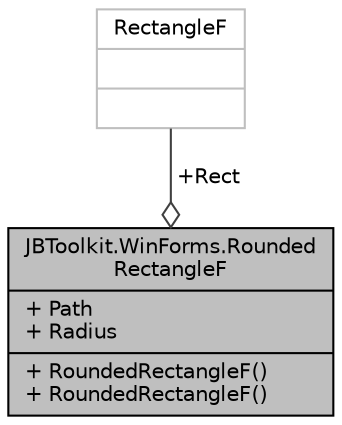 digraph "JBToolkit.WinForms.RoundedRectangleF"
{
 // LATEX_PDF_SIZE
  edge [fontname="Helvetica",fontsize="10",labelfontname="Helvetica",labelfontsize="10"];
  node [fontname="Helvetica",fontsize="10",shape=record];
  Node1 [label="{JBToolkit.WinForms.Rounded\lRectangleF\n|+ Path\l+ Radius\l|+ RoundedRectangleF()\l+ RoundedRectangleF()\l}",height=0.2,width=0.4,color="black", fillcolor="grey75", style="filled", fontcolor="black",tooltip="Produces a rectangle graphics path with curved edges"];
  Node2 -> Node1 [color="grey25",fontsize="10",style="solid",label=" +Rect" ,arrowhead="odiamond",fontname="Helvetica"];
  Node2 [label="{RectangleF\n||}",height=0.2,width=0.4,color="grey75", fillcolor="white", style="filled",tooltip=" "];
}
